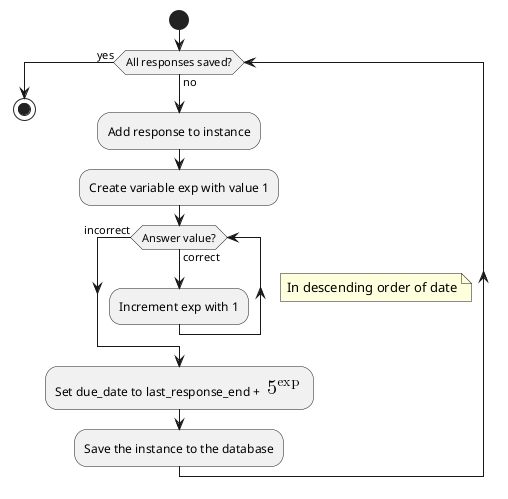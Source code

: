@startuml
|Server|
start
while (All responses saved?) is (no)
:Add response to instance;
:Create variable exp with value 1;
while (Answer value?) is (correct)
floating note right: In descending order of date
:Increment exp with 1;
endwhile (incorrect)
:Set due_date to last_response_end + <math>5^exp</math>;
:Save the instance to the database;
endwhile (yes)
stop
@enduml
